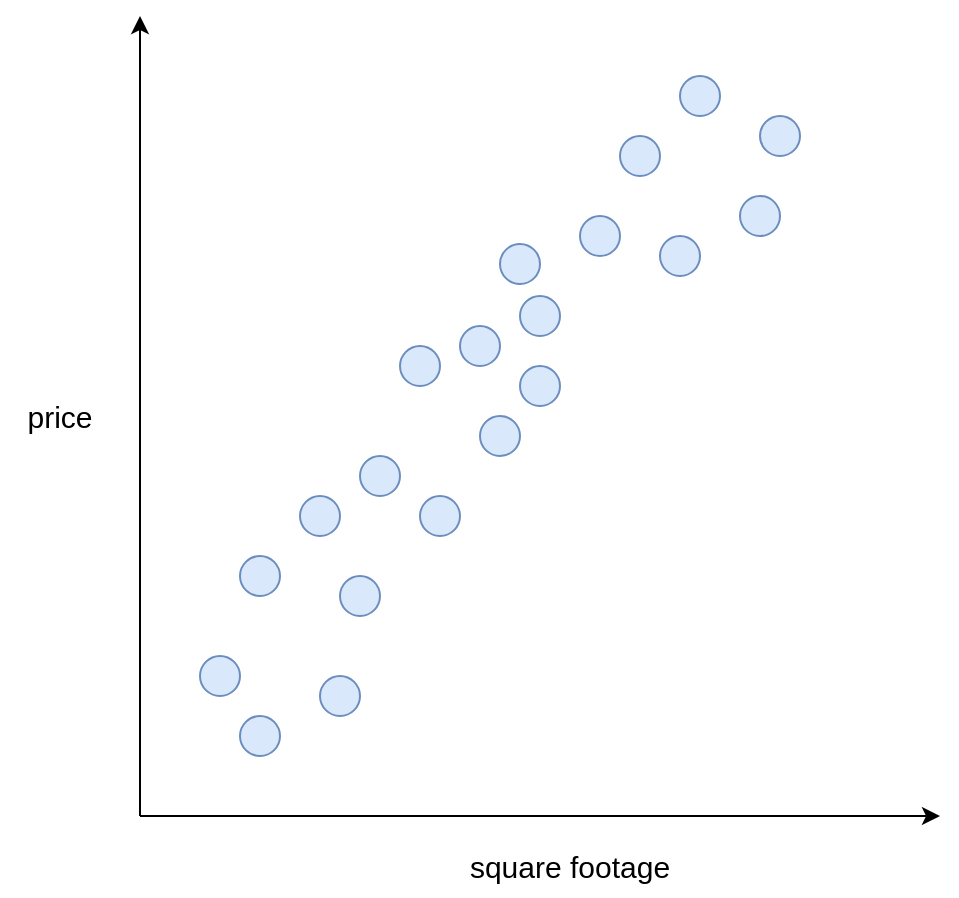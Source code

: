 <mxfile version="25.0.3">
  <diagram name="페이지-1" id="wIO3oZFtxyOlvSoCHIZe">
    <mxGraphModel dx="1693" dy="995" grid="1" gridSize="10" guides="1" tooltips="1" connect="1" arrows="1" fold="1" page="1" pageScale="1" pageWidth="1169" pageHeight="827" math="0" shadow="0">
      <root>
        <mxCell id="0" />
        <mxCell id="1" parent="0" />
        <mxCell id="VQGaRaIWbksg6lyRUQ71-1" value="" style="endArrow=classic;html=1;rounded=0;" parent="1" edge="1">
          <mxGeometry width="50" height="50" relative="1" as="geometry">
            <mxPoint x="40" y="680" as="sourcePoint" />
            <mxPoint x="40" y="280" as="targetPoint" />
          </mxGeometry>
        </mxCell>
        <mxCell id="VQGaRaIWbksg6lyRUQ71-2" value="" style="endArrow=classic;html=1;rounded=0;" parent="1" edge="1">
          <mxGeometry width="50" height="50" relative="1" as="geometry">
            <mxPoint x="40" y="680" as="sourcePoint" />
            <mxPoint x="440" y="680" as="targetPoint" />
          </mxGeometry>
        </mxCell>
        <mxCell id="VQGaRaIWbksg6lyRUQ71-26" value="&lt;font style=&quot;font-size: 15px;&quot;&gt;square footage&lt;/font&gt;" style="text;html=1;align=center;verticalAlign=middle;whiteSpace=wrap;rounded=0;" parent="1" vertex="1">
          <mxGeometry x="200" y="690" width="110" height="30" as="geometry" />
        </mxCell>
        <mxCell id="VQGaRaIWbksg6lyRUQ71-27" value="&lt;font style=&quot;font-size: 15px;&quot;&gt;price&lt;/font&gt;" style="text;html=1;align=center;verticalAlign=middle;whiteSpace=wrap;rounded=0;" parent="1" vertex="1">
          <mxGeometry x="-30" y="465" width="60" height="30" as="geometry" />
        </mxCell>
        <mxCell id="BMyyZOzAv_Hts_cpwhfF-2" value="" style="ellipse;whiteSpace=wrap;html=1;aspect=fixed;fillColor=#dae8fc;strokeColor=#6c8ebf;" vertex="1" parent="1">
          <mxGeometry x="90" y="630" width="20" height="20" as="geometry" />
        </mxCell>
        <mxCell id="BMyyZOzAv_Hts_cpwhfF-4" value="" style="ellipse;whiteSpace=wrap;html=1;aspect=fixed;fillColor=#dae8fc;strokeColor=#6c8ebf;" vertex="1" parent="1">
          <mxGeometry x="70" y="600" width="20" height="20" as="geometry" />
        </mxCell>
        <mxCell id="BMyyZOzAv_Hts_cpwhfF-5" value="" style="ellipse;whiteSpace=wrap;html=1;aspect=fixed;fillColor=#dae8fc;strokeColor=#6c8ebf;" vertex="1" parent="1">
          <mxGeometry x="130" y="610" width="20" height="20" as="geometry" />
        </mxCell>
        <mxCell id="BMyyZOzAv_Hts_cpwhfF-6" value="" style="ellipse;whiteSpace=wrap;html=1;aspect=fixed;fillColor=#dae8fc;strokeColor=#6c8ebf;" vertex="1" parent="1">
          <mxGeometry x="90" y="550" width="20" height="20" as="geometry" />
        </mxCell>
        <mxCell id="BMyyZOzAv_Hts_cpwhfF-7" value="" style="ellipse;whiteSpace=wrap;html=1;aspect=fixed;fillColor=#dae8fc;strokeColor=#6c8ebf;" vertex="1" parent="1">
          <mxGeometry x="140" y="560" width="20" height="20" as="geometry" />
        </mxCell>
        <mxCell id="BMyyZOzAv_Hts_cpwhfF-8" value="" style="ellipse;whiteSpace=wrap;html=1;aspect=fixed;fillColor=#dae8fc;strokeColor=#6c8ebf;" vertex="1" parent="1">
          <mxGeometry x="120" y="520" width="20" height="20" as="geometry" />
        </mxCell>
        <mxCell id="BMyyZOzAv_Hts_cpwhfF-9" value="" style="ellipse;whiteSpace=wrap;html=1;aspect=fixed;fillColor=#dae8fc;strokeColor=#6c8ebf;" vertex="1" parent="1">
          <mxGeometry x="180" y="520" width="20" height="20" as="geometry" />
        </mxCell>
        <mxCell id="BMyyZOzAv_Hts_cpwhfF-10" value="" style="ellipse;whiteSpace=wrap;html=1;aspect=fixed;fillColor=#dae8fc;strokeColor=#6c8ebf;" vertex="1" parent="1">
          <mxGeometry x="150" y="500" width="20" height="20" as="geometry" />
        </mxCell>
        <mxCell id="BMyyZOzAv_Hts_cpwhfF-11" value="" style="ellipse;whiteSpace=wrap;html=1;aspect=fixed;fillColor=#dae8fc;strokeColor=#6c8ebf;" vertex="1" parent="1">
          <mxGeometry x="210" y="480" width="20" height="20" as="geometry" />
        </mxCell>
        <mxCell id="BMyyZOzAv_Hts_cpwhfF-12" value="" style="ellipse;whiteSpace=wrap;html=1;aspect=fixed;fillColor=#dae8fc;strokeColor=#6c8ebf;" vertex="1" parent="1">
          <mxGeometry x="170" y="445" width="20" height="20" as="geometry" />
        </mxCell>
        <mxCell id="BMyyZOzAv_Hts_cpwhfF-13" value="" style="ellipse;whiteSpace=wrap;html=1;aspect=fixed;fillColor=#dae8fc;strokeColor=#6c8ebf;" vertex="1" parent="1">
          <mxGeometry x="230" y="455" width="20" height="20" as="geometry" />
        </mxCell>
        <mxCell id="BMyyZOzAv_Hts_cpwhfF-14" value="" style="ellipse;whiteSpace=wrap;html=1;aspect=fixed;fillColor=#dae8fc;strokeColor=#6c8ebf;" vertex="1" parent="1">
          <mxGeometry x="200" y="435" width="20" height="20" as="geometry" />
        </mxCell>
        <mxCell id="BMyyZOzAv_Hts_cpwhfF-15" value="" style="ellipse;whiteSpace=wrap;html=1;aspect=fixed;fillColor=#dae8fc;strokeColor=#6c8ebf;" vertex="1" parent="1">
          <mxGeometry x="220" y="394" width="20" height="20" as="geometry" />
        </mxCell>
        <mxCell id="BMyyZOzAv_Hts_cpwhfF-16" value="" style="ellipse;whiteSpace=wrap;html=1;aspect=fixed;fillColor=#dae8fc;strokeColor=#6c8ebf;" vertex="1" parent="1">
          <mxGeometry x="230" y="420" width="20" height="20" as="geometry" />
        </mxCell>
        <mxCell id="BMyyZOzAv_Hts_cpwhfF-17" value="" style="ellipse;whiteSpace=wrap;html=1;aspect=fixed;fillColor=#dae8fc;strokeColor=#6c8ebf;" vertex="1" parent="1">
          <mxGeometry x="260" y="380" width="20" height="20" as="geometry" />
        </mxCell>
        <mxCell id="BMyyZOzAv_Hts_cpwhfF-18" value="" style="ellipse;whiteSpace=wrap;html=1;aspect=fixed;fillColor=#dae8fc;strokeColor=#6c8ebf;" vertex="1" parent="1">
          <mxGeometry x="280" y="340" width="20" height="20" as="geometry" />
        </mxCell>
        <mxCell id="BMyyZOzAv_Hts_cpwhfF-19" value="" style="ellipse;whiteSpace=wrap;html=1;aspect=fixed;fillColor=#dae8fc;strokeColor=#6c8ebf;" vertex="1" parent="1">
          <mxGeometry x="300" y="390" width="20" height="20" as="geometry" />
        </mxCell>
        <mxCell id="BMyyZOzAv_Hts_cpwhfF-20" value="" style="ellipse;whiteSpace=wrap;html=1;aspect=fixed;fillColor=#dae8fc;strokeColor=#6c8ebf;" vertex="1" parent="1">
          <mxGeometry x="310" y="310" width="20" height="20" as="geometry" />
        </mxCell>
        <mxCell id="BMyyZOzAv_Hts_cpwhfF-21" value="" style="ellipse;whiteSpace=wrap;html=1;aspect=fixed;fillColor=#dae8fc;strokeColor=#6c8ebf;" vertex="1" parent="1">
          <mxGeometry x="340" y="370" width="20" height="20" as="geometry" />
        </mxCell>
        <mxCell id="BMyyZOzAv_Hts_cpwhfF-22" value="" style="ellipse;whiteSpace=wrap;html=1;aspect=fixed;fillColor=#dae8fc;strokeColor=#6c8ebf;" vertex="1" parent="1">
          <mxGeometry x="350" y="330" width="20" height="20" as="geometry" />
        </mxCell>
      </root>
    </mxGraphModel>
  </diagram>
</mxfile>
